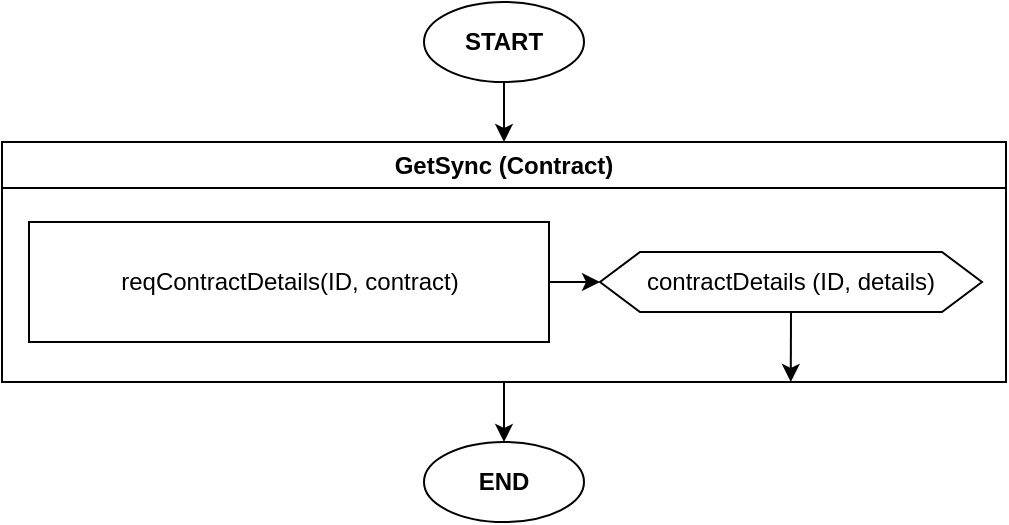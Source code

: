 <mxfile version="28.2.8">
  <diagram id="C5RBs43oDa-KdzZeNtuy" name="Page-1">
    <mxGraphModel dx="-828" dy="452" grid="1" gridSize="10" guides="1" tooltips="1" connect="1" arrows="1" fold="1" page="1" pageScale="1" pageWidth="827" pageHeight="1169" math="0" shadow="0">
      <root>
        <mxCell id="WIyWlLk6GJQsqaUBKTNV-0" />
        <mxCell id="WIyWlLk6GJQsqaUBKTNV-1" parent="WIyWlLk6GJQsqaUBKTNV-0" />
        <mxCell id="4HlKtFE8o1gmcFelfRY4-11" style="edgeStyle=orthogonalEdgeStyle;rounded=0;orthogonalLoop=1;jettySize=auto;html=1;exitX=0.5;exitY=1;exitDx=0;exitDy=0;entryX=0.5;entryY=0;entryDx=0;entryDy=0;" edge="1" parent="WIyWlLk6GJQsqaUBKTNV-1" source="4HlKtFE8o1gmcFelfRY4-1" target="4HlKtFE8o1gmcFelfRY4-4">
          <mxGeometry relative="1" as="geometry" />
        </mxCell>
        <mxCell id="4HlKtFE8o1gmcFelfRY4-1" value="START" style="ellipse;whiteSpace=wrap;html=1;fontStyle=1" vertex="1" parent="WIyWlLk6GJQsqaUBKTNV-1">
          <mxGeometry x="2028" y="30" width="80" height="40" as="geometry" />
        </mxCell>
        <mxCell id="4HlKtFE8o1gmcFelfRY4-12" style="edgeStyle=orthogonalEdgeStyle;rounded=0;orthogonalLoop=1;jettySize=auto;html=1;exitX=0.5;exitY=1;exitDx=0;exitDy=0;entryX=0.5;entryY=0;entryDx=0;entryDy=0;" edge="1" parent="WIyWlLk6GJQsqaUBKTNV-1" source="4HlKtFE8o1gmcFelfRY4-4" target="4HlKtFE8o1gmcFelfRY4-10">
          <mxGeometry relative="1" as="geometry" />
        </mxCell>
        <mxCell id="4HlKtFE8o1gmcFelfRY4-4" value="GetSync (Contract)" style="swimlane;whiteSpace=wrap;html=1;" vertex="1" parent="WIyWlLk6GJQsqaUBKTNV-1">
          <mxGeometry x="1817" y="100" width="502" height="120" as="geometry" />
        </mxCell>
        <mxCell id="4HlKtFE8o1gmcFelfRY4-8" style="edgeStyle=orthogonalEdgeStyle;rounded=0;orthogonalLoop=1;jettySize=auto;html=1;exitX=1;exitY=0.5;exitDx=0;exitDy=0;entryX=0;entryY=0.5;entryDx=0;entryDy=0;" edge="1" parent="4HlKtFE8o1gmcFelfRY4-4" source="4HlKtFE8o1gmcFelfRY4-6" target="4HlKtFE8o1gmcFelfRY4-7">
          <mxGeometry relative="1" as="geometry" />
        </mxCell>
        <mxCell id="4HlKtFE8o1gmcFelfRY4-6" value="reqContractDetails(ID, contract)" style="rounded=0;whiteSpace=wrap;html=1;" vertex="1" parent="4HlKtFE8o1gmcFelfRY4-4">
          <mxGeometry x="13.5" y="40" width="260" height="60" as="geometry" />
        </mxCell>
        <mxCell id="4HlKtFE8o1gmcFelfRY4-9" style="edgeStyle=orthogonalEdgeStyle;rounded=0;orthogonalLoop=1;jettySize=auto;html=1;exitX=0.5;exitY=1;exitDx=0;exitDy=0;" edge="1" parent="4HlKtFE8o1gmcFelfRY4-4" source="4HlKtFE8o1gmcFelfRY4-7">
          <mxGeometry relative="1" as="geometry">
            <mxPoint x="394.381" y="120" as="targetPoint" />
          </mxGeometry>
        </mxCell>
        <mxCell id="4HlKtFE8o1gmcFelfRY4-7" value="contractDetails (ID, details&lt;span style=&quot;background-color: transparent; color: light-dark(rgb(0, 0, 0), rgb(255, 255, 255));&quot;&gt;)&lt;/span&gt;" style="shape=hexagon;perimeter=hexagonPerimeter2;whiteSpace=wrap;html=1;fixedSize=1;" vertex="1" parent="4HlKtFE8o1gmcFelfRY4-4">
          <mxGeometry x="299" y="55" width="191" height="30" as="geometry" />
        </mxCell>
        <mxCell id="4HlKtFE8o1gmcFelfRY4-10" value="END" style="ellipse;whiteSpace=wrap;html=1;fontStyle=1" vertex="1" parent="WIyWlLk6GJQsqaUBKTNV-1">
          <mxGeometry x="2028" y="250" width="80" height="40" as="geometry" />
        </mxCell>
      </root>
    </mxGraphModel>
  </diagram>
</mxfile>

